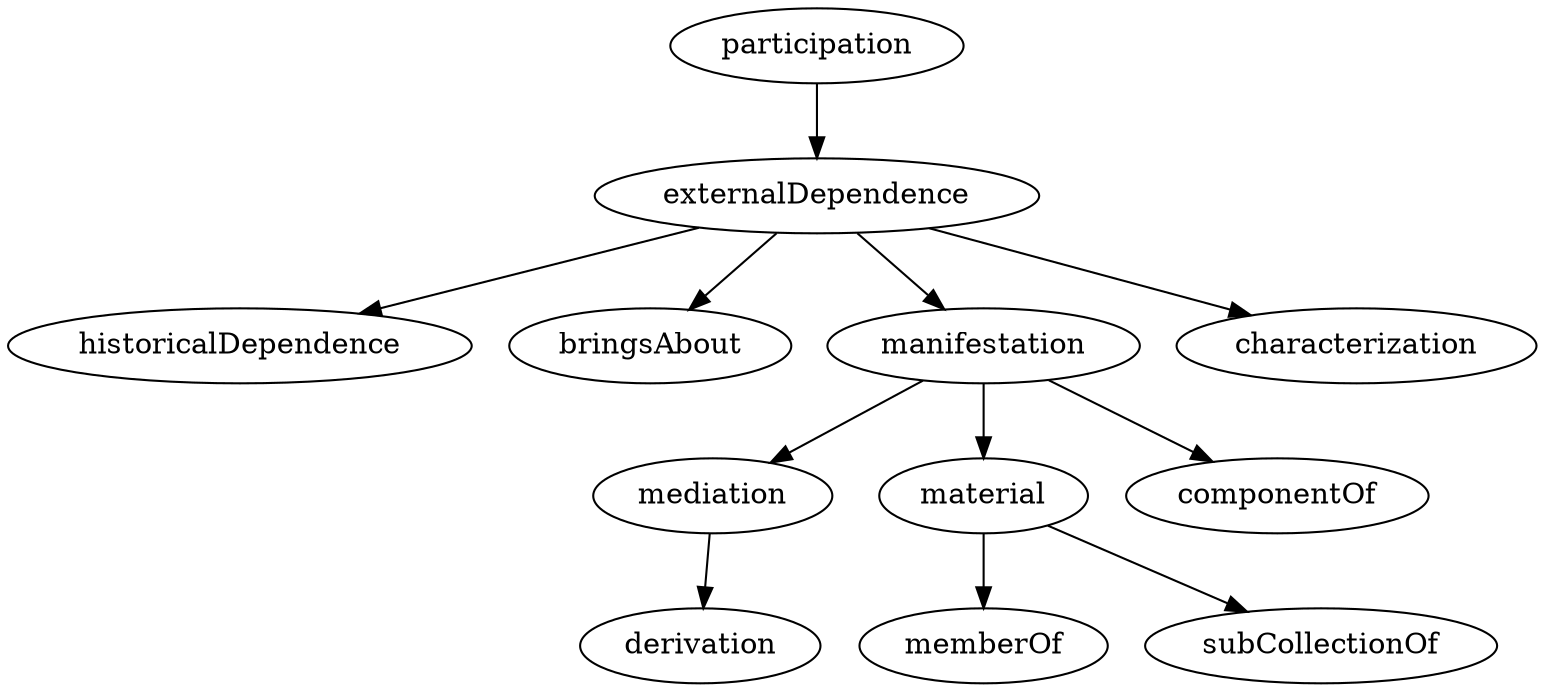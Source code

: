 strict digraph  {
participation;
externalDependence;
historicalDependence;
bringsAbout;
manifestation;
characterization;
mediation;
material;
componentOf;
derivation;
memberOf;
subCollectionOf;
participation -> externalDependence;
externalDependence -> historicalDependence;
externalDependence -> bringsAbout;
externalDependence -> manifestation;
externalDependence -> characterization;
manifestation -> mediation;
manifestation -> material;
manifestation -> componentOf;
mediation -> derivation;
material -> memberOf;
material -> subCollectionOf;
}
